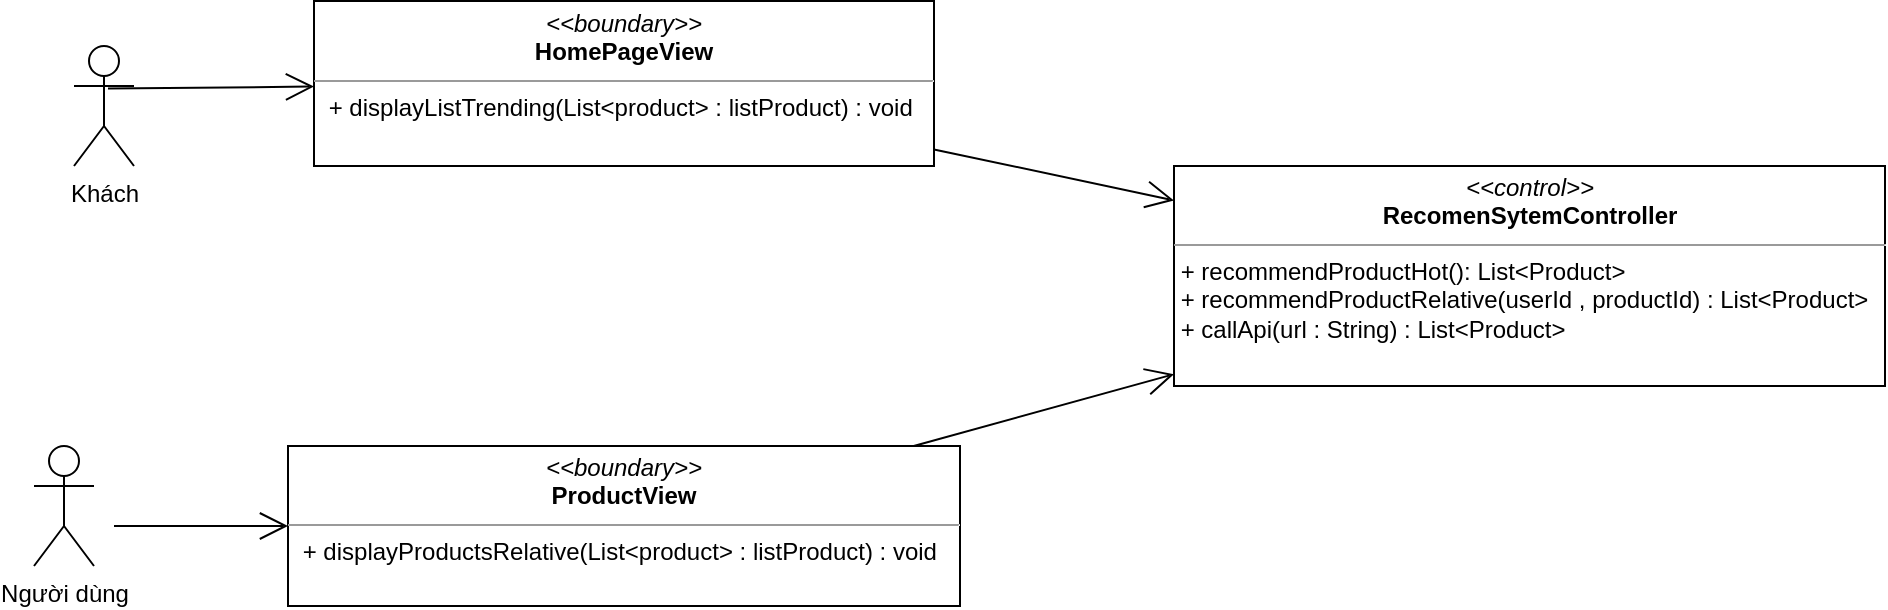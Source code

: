 <mxfile version="14.7.6" type="device"><diagram id="WwPwmWtiRU25C5_f-Wo9" name="Page-1"><mxGraphModel dx="1865" dy="1690" grid="1" gridSize="10" guides="1" tooltips="1" connect="1" arrows="1" fold="1" page="1" pageScale="1" pageWidth="827" pageHeight="1169" math="0" shadow="0"><root><mxCell id="0"/><mxCell id="1" parent="0"/><mxCell id="1PwelcsF98xSTbT21Ckk-1" value="&lt;p style=&quot;margin: 0px ; margin-top: 4px ; text-align: center&quot;&gt;&lt;i&gt;&amp;lt;&amp;lt;boundary&amp;gt;&amp;gt;&lt;/i&gt;&lt;br&gt;&lt;b&gt;HomePageView&lt;/b&gt;&lt;/p&gt;&lt;hr size=&quot;1&quot;&gt;&lt;p style=&quot;margin: 0px ; margin-left: 4px&quot;&gt;&lt;span&gt;&amp;nbsp;+ displayListTrending(List&amp;lt;product&amp;gt; : listProduct) : void&lt;/span&gt;&lt;br&gt;&lt;/p&gt;" style="verticalAlign=top;align=left;overflow=fill;fontSize=12;fontFamily=Helvetica;html=1;" parent="1" vertex="1"><mxGeometry x="120" y="-242.5" width="310" height="82.5" as="geometry"/></mxCell><mxCell id="1PwelcsF98xSTbT21Ckk-2" value="Người dùng" style="shape=umlActor;verticalLabelPosition=bottom;verticalAlign=top;html=1;" parent="1" vertex="1"><mxGeometry x="-20" y="-20" width="30" height="60" as="geometry"/></mxCell><mxCell id="1PwelcsF98xSTbT21Ckk-3" value="&lt;p style=&quot;margin: 0px ; margin-top: 4px ; text-align: center&quot;&gt;&lt;i&gt;&amp;lt;&amp;lt;boundary&amp;gt;&amp;gt;&lt;/i&gt;&lt;br&gt;&lt;b&gt;ProductView&lt;/b&gt;&lt;/p&gt;&lt;hr size=&quot;1&quot;&gt;&lt;p style=&quot;margin: 0px ; margin-left: 4px&quot;&gt;&lt;span&gt;&amp;nbsp;+ displayProductsRelative(List&amp;lt;product&amp;gt; : listProduct) : void&lt;/span&gt;&lt;br&gt;&lt;/p&gt;" style="verticalAlign=top;align=left;overflow=fill;fontSize=12;fontFamily=Helvetica;html=1;" parent="1" vertex="1"><mxGeometry x="107" y="-20" width="336" height="80" as="geometry"/></mxCell><mxCell id="1PwelcsF98xSTbT21Ckk-5" value="&lt;p style=&quot;margin: 0px ; margin-top: 4px ; text-align: center&quot;&gt;&lt;i&gt;&amp;lt;&amp;lt;control&amp;gt;&amp;gt;&lt;/i&gt;&lt;br&gt;&lt;b&gt;RecomenSytemController&lt;/b&gt;&lt;/p&gt;&lt;hr size=&quot;1&quot;&gt;&amp;nbsp;+ recommendProductHot(): List&amp;lt;Product&amp;gt;&lt;br&gt;&amp;nbsp;+ recommendProductRelative(userId , productId) : List&amp;lt;Product&amp;gt;&lt;br&gt;&amp;nbsp;+ callApi(url : String) : List&amp;lt;Product&amp;gt;" style="verticalAlign=top;align=left;overflow=fill;fontSize=12;fontFamily=Helvetica;html=1;" parent="1" vertex="1"><mxGeometry x="550" y="-160" width="355.5" height="110" as="geometry"/></mxCell><mxCell id="1PwelcsF98xSTbT21Ckk-6" value="Khách" style="shape=umlActor;verticalLabelPosition=bottom;verticalAlign=top;html=1;" parent="1" vertex="1"><mxGeometry y="-220" width="30" height="60" as="geometry"/></mxCell><mxCell id="1PwelcsF98xSTbT21Ckk-7" value="" style="endArrow=open;endFill=1;endSize=12;html=1;exitX=0.567;exitY=0.355;exitDx=0;exitDy=0;exitPerimeter=0;" parent="1" source="1PwelcsF98xSTbT21Ckk-6" target="1PwelcsF98xSTbT21Ckk-1" edge="1"><mxGeometry width="160" relative="1" as="geometry"><mxPoint x="270" y="-20" as="sourcePoint"/><mxPoint x="430" y="-20" as="targetPoint"/></mxGeometry></mxCell><mxCell id="1PwelcsF98xSTbT21Ckk-8" value="" style="endArrow=open;endFill=1;endSize=12;html=1;" parent="1" source="1PwelcsF98xSTbT21Ckk-1" target="1PwelcsF98xSTbT21Ckk-5" edge="1"><mxGeometry width="160" relative="1" as="geometry"><mxPoint x="270" y="-20" as="sourcePoint"/><mxPoint x="430" y="-20" as="targetPoint"/></mxGeometry></mxCell><mxCell id="1PwelcsF98xSTbT21Ckk-9" value="" style="endArrow=open;endFill=1;endSize=12;html=1;" parent="1" source="1PwelcsF98xSTbT21Ckk-3" target="1PwelcsF98xSTbT21Ckk-5" edge="1"><mxGeometry width="160" relative="1" as="geometry"><mxPoint x="270" y="-20" as="sourcePoint"/><mxPoint x="430" y="-20" as="targetPoint"/></mxGeometry></mxCell><mxCell id="1PwelcsF98xSTbT21Ckk-10" value="" style="endArrow=open;endFill=1;endSize=12;html=1;" parent="1" target="1PwelcsF98xSTbT21Ckk-3" edge="1"><mxGeometry width="160" relative="1" as="geometry"><mxPoint x="20" y="20" as="sourcePoint"/><mxPoint x="60" y="20" as="targetPoint"/></mxGeometry></mxCell></root></mxGraphModel></diagram></mxfile>